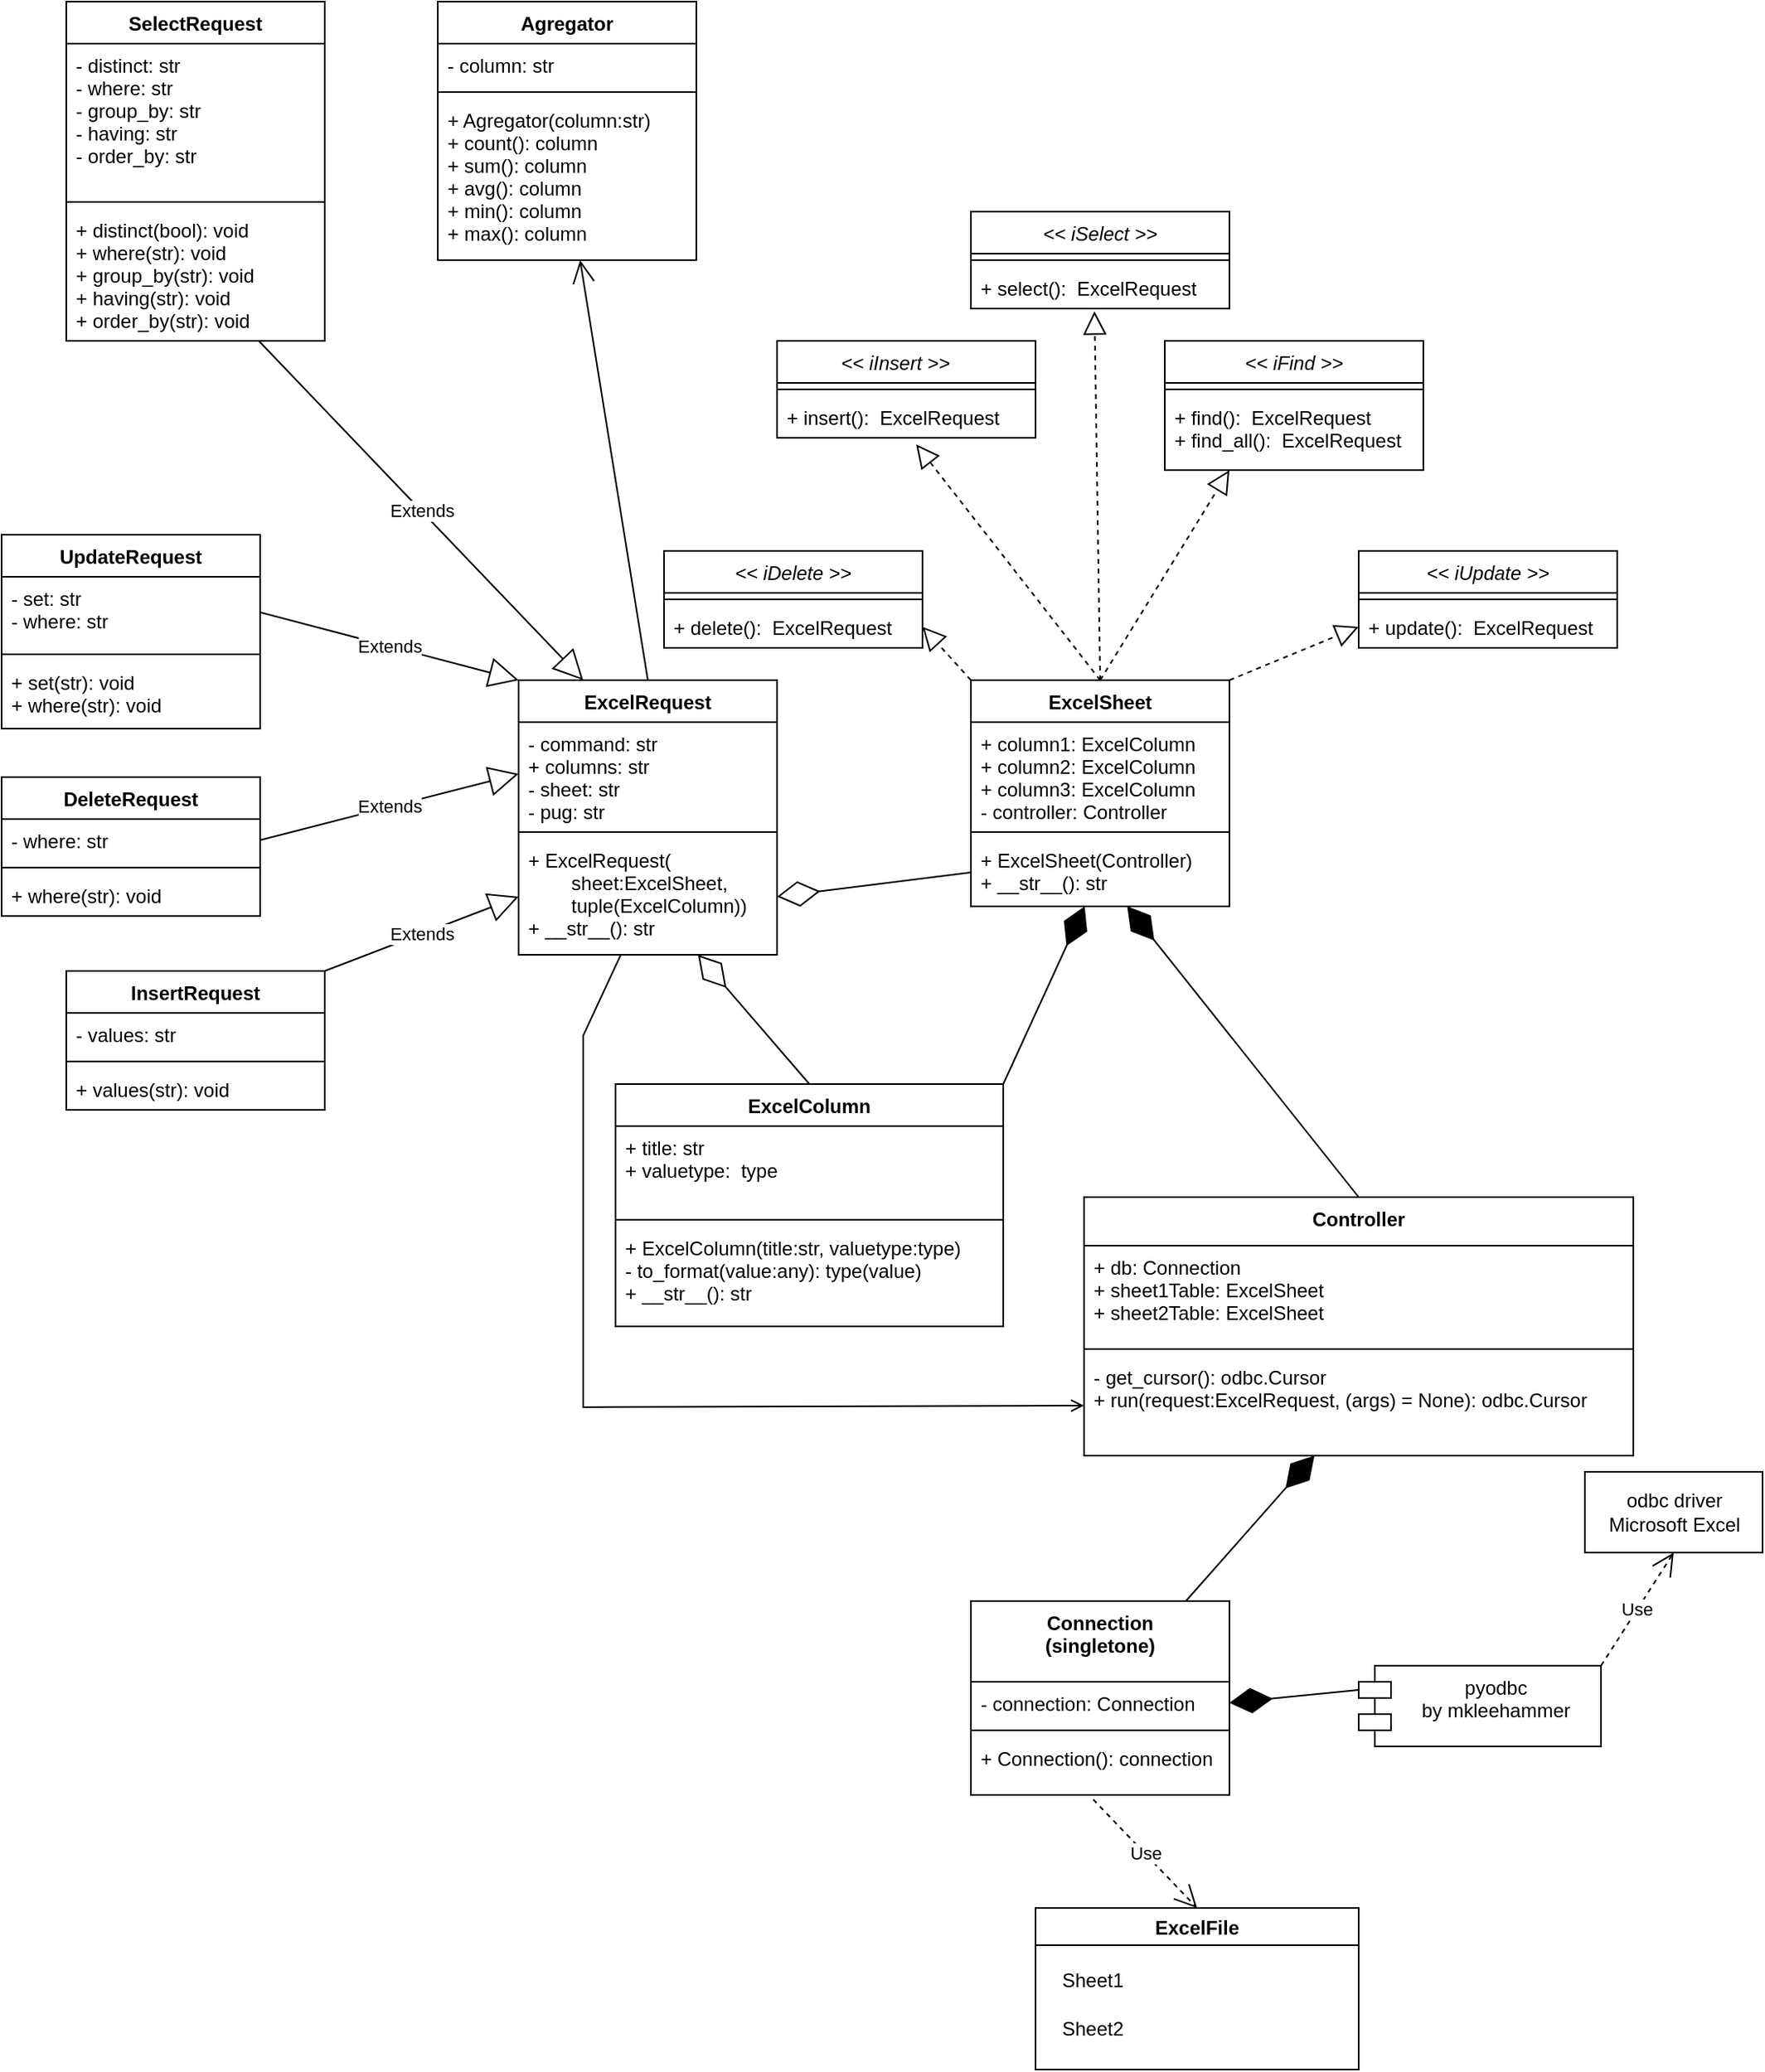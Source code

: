 <mxfile>
    <diagram id="wMF2hKMr8vryYnDa7fS0" name="Page-1">
        <mxGraphModel dx="744" dy="1108" grid="1" gridSize="10" guides="1" tooltips="1" connect="1" arrows="1" fold="1" page="0" pageScale="1" pageWidth="850" pageHeight="1100" math="0" shadow="0">
            <root>
                <mxCell id="0"/>
                <mxCell id="1" parent="0"/>
                <mxCell id="2" value="ExcelFile" style="swimlane;rounded=0;" parent="1" vertex="1">
                    <mxGeometry x="320" y="860" width="200" height="100" as="geometry"/>
                </mxCell>
                <mxCell id="3" value="Sheet1" style="text;html=1;align=center;verticalAlign=middle;resizable=0;points=[];autosize=1;strokeColor=none;fillColor=none;rounded=0;" parent="2" vertex="1">
                    <mxGeometry x="5" y="30" width="60" height="30" as="geometry"/>
                </mxCell>
                <mxCell id="5" value="Sheet2" style="text;html=1;align=center;verticalAlign=middle;resizable=0;points=[];autosize=1;strokeColor=none;fillColor=none;rounded=0;" parent="2" vertex="1">
                    <mxGeometry x="5" y="60" width="60" height="30" as="geometry"/>
                </mxCell>
                <mxCell id="7" value="pyodbc &#10;by mkleehammer" style="shape=module;align=left;spacingLeft=20;align=center;verticalAlign=top;rounded=0;" parent="1" vertex="1">
                    <mxGeometry x="520" y="710" width="150" height="50" as="geometry"/>
                </mxCell>
                <mxCell id="8" value="odbc driver&lt;br&gt;Microsoft Excel" style="html=1;rounded=0;" parent="1" vertex="1">
                    <mxGeometry x="660" y="590" width="110" height="50" as="geometry"/>
                </mxCell>
                <mxCell id="13" value="Connection&#10;(singletone)" style="swimlane;fontStyle=1;align=center;verticalAlign=top;childLayout=stackLayout;horizontal=1;startSize=50;horizontalStack=0;resizeParent=1;resizeParentMax=0;resizeLast=0;collapsible=1;marginBottom=0;rounded=0;" parent="1" vertex="1">
                    <mxGeometry x="280" y="670" width="160" height="120" as="geometry"/>
                </mxCell>
                <mxCell id="14" value="- connection: Connection" style="text;strokeColor=none;fillColor=none;align=left;verticalAlign=top;spacingLeft=4;spacingRight=4;overflow=hidden;rotatable=0;points=[[0,0.5],[1,0.5]];portConstraint=eastwest;rounded=0;" parent="13" vertex="1">
                    <mxGeometry y="50" width="160" height="26" as="geometry"/>
                </mxCell>
                <mxCell id="15" value="" style="line;strokeWidth=1;fillColor=none;align=left;verticalAlign=middle;spacingTop=-1;spacingLeft=3;spacingRight=3;rotatable=0;labelPosition=right;points=[];portConstraint=eastwest;strokeColor=inherit;rounded=0;" parent="13" vertex="1">
                    <mxGeometry y="76" width="160" height="8" as="geometry"/>
                </mxCell>
                <mxCell id="16" value="+ Connection(): connection" style="text;strokeColor=none;fillColor=none;align=left;verticalAlign=top;spacingLeft=4;spacingRight=4;overflow=hidden;rotatable=0;points=[[0,0.5],[1,0.5]];portConstraint=eastwest;rounded=0;" parent="13" vertex="1">
                    <mxGeometry y="84" width="160" height="36" as="geometry"/>
                </mxCell>
                <mxCell id="17" value="Controller" style="swimlane;fontStyle=1;align=center;verticalAlign=top;childLayout=stackLayout;horizontal=1;startSize=30;horizontalStack=0;resizeParent=1;resizeParentMax=0;resizeLast=0;collapsible=1;marginBottom=0;rounded=0;" parent="1" vertex="1">
                    <mxGeometry x="350" y="420" width="340" height="160" as="geometry"/>
                </mxCell>
                <mxCell id="18" value="+ db: Connection&#10;+ sheet1Table: ExcelSheet&#10;+ sheet2Table: ExcelSheet" style="text;strokeColor=none;fillColor=none;align=left;verticalAlign=top;spacingLeft=4;spacingRight=4;overflow=hidden;rotatable=0;points=[[0,0.5],[1,0.5]];portConstraint=eastwest;rounded=0;" parent="17" vertex="1">
                    <mxGeometry y="30" width="340" height="60" as="geometry"/>
                </mxCell>
                <mxCell id="19" value="" style="line;strokeWidth=1;fillColor=none;align=left;verticalAlign=middle;spacingTop=-1;spacingLeft=3;spacingRight=3;rotatable=0;labelPosition=right;points=[];portConstraint=eastwest;strokeColor=inherit;rounded=0;" parent="17" vertex="1">
                    <mxGeometry y="90" width="340" height="8" as="geometry"/>
                </mxCell>
                <mxCell id="20" value="- get_cursor(): odbc.Cursor&#10;+ run(request:ExcelRequest, (args) = None): odbc.Cursor" style="text;strokeColor=none;fillColor=none;align=left;verticalAlign=top;spacingLeft=4;spacingRight=4;overflow=hidden;rotatable=0;points=[[0,0.5],[1,0.5]];portConstraint=eastwest;rounded=0;" parent="17" vertex="1">
                    <mxGeometry y="98" width="340" height="62" as="geometry"/>
                </mxCell>
                <mxCell id="21" value="ExcelSheet" style="swimlane;fontStyle=1;align=center;verticalAlign=top;childLayout=stackLayout;horizontal=1;startSize=26;horizontalStack=0;resizeParent=1;resizeParentMax=0;resizeLast=0;collapsible=1;marginBottom=0;rounded=0;" parent="1" vertex="1">
                    <mxGeometry x="280" y="100" width="160" height="140" as="geometry"/>
                </mxCell>
                <mxCell id="22" value="+ column1: ExcelColumn&#10;+ column2: ExcelColumn&#10;+ column3: ExcelColumn&#10;- controller: Controller" style="text;strokeColor=none;fillColor=none;align=left;verticalAlign=top;spacingLeft=4;spacingRight=4;overflow=hidden;rotatable=0;points=[[0,0.5],[1,0.5]];portConstraint=eastwest;rounded=0;" parent="21" vertex="1">
                    <mxGeometry y="26" width="160" height="64" as="geometry"/>
                </mxCell>
                <mxCell id="23" value="" style="line;strokeWidth=1;fillColor=none;align=left;verticalAlign=middle;spacingTop=-1;spacingLeft=3;spacingRight=3;rotatable=0;labelPosition=right;points=[];portConstraint=eastwest;strokeColor=inherit;rounded=0;" parent="21" vertex="1">
                    <mxGeometry y="90" width="160" height="8" as="geometry"/>
                </mxCell>
                <mxCell id="24" value="+ ExcelSheet(Controller)&#10;+ __str__(): str" style="text;strokeColor=none;fillColor=none;align=left;verticalAlign=top;spacingLeft=4;spacingRight=4;overflow=hidden;rotatable=0;points=[[0,0.5],[1,0.5]];portConstraint=eastwest;rounded=0;" parent="21" vertex="1">
                    <mxGeometry y="98" width="160" height="42" as="geometry"/>
                </mxCell>
                <mxCell id="25" value="ExcelColumn" style="swimlane;fontStyle=1;align=center;verticalAlign=top;childLayout=stackLayout;horizontal=1;startSize=26;horizontalStack=0;resizeParent=1;resizeParentMax=0;resizeLast=0;collapsible=1;marginBottom=0;rounded=0;" parent="1" vertex="1">
                    <mxGeometry x="60" y="350" width="240" height="150" as="geometry"/>
                </mxCell>
                <mxCell id="26" value="+ title: str&#10;+ valuetype:  type" style="text;strokeColor=none;fillColor=none;align=left;verticalAlign=top;spacingLeft=4;spacingRight=4;overflow=hidden;rotatable=0;points=[[0,0.5],[1,0.5]];portConstraint=eastwest;rounded=0;" parent="25" vertex="1">
                    <mxGeometry y="26" width="240" height="54" as="geometry"/>
                </mxCell>
                <mxCell id="27" value="" style="line;strokeWidth=1;fillColor=none;align=left;verticalAlign=middle;spacingTop=-1;spacingLeft=3;spacingRight=3;rotatable=0;labelPosition=right;points=[];portConstraint=eastwest;strokeColor=inherit;rounded=0;" parent="25" vertex="1">
                    <mxGeometry y="80" width="240" height="8" as="geometry"/>
                </mxCell>
                <mxCell id="28" value="+ ExcelColumn(title:str, valuetype:type)&#10;- to_format(value:any): type(value)&#10;+ __str__(): str" style="text;strokeColor=none;fillColor=none;align=left;verticalAlign=top;spacingLeft=4;spacingRight=4;overflow=hidden;rotatable=0;points=[[0,0.5],[1,0.5]];portConstraint=eastwest;rounded=0;" parent="25" vertex="1">
                    <mxGeometry y="88" width="240" height="62" as="geometry"/>
                </mxCell>
                <mxCell id="29" value="ExcelRequest" style="swimlane;fontStyle=1;align=center;verticalAlign=top;childLayout=stackLayout;horizontal=1;startSize=26;horizontalStack=0;resizeParent=1;resizeParentMax=0;resizeLast=0;collapsible=1;marginBottom=0;rounded=0;" parent="1" vertex="1">
                    <mxGeometry y="100" width="160" height="170" as="geometry"/>
                </mxCell>
                <mxCell id="30" value="- command: str&#10;+ columns: str&#10;- sheet: str&#10;- pug: str" style="text;strokeColor=none;fillColor=none;align=left;verticalAlign=top;spacingLeft=4;spacingRight=4;overflow=hidden;rotatable=0;points=[[0,0.5],[1,0.5]];portConstraint=eastwest;rounded=0;" parent="29" vertex="1">
                    <mxGeometry y="26" width="160" height="64" as="geometry"/>
                </mxCell>
                <mxCell id="31" value="" style="line;strokeWidth=1;fillColor=none;align=left;verticalAlign=middle;spacingTop=-1;spacingLeft=3;spacingRight=3;rotatable=0;labelPosition=right;points=[];portConstraint=eastwest;strokeColor=inherit;rounded=0;" parent="29" vertex="1">
                    <mxGeometry y="90" width="160" height="8" as="geometry"/>
                </mxCell>
                <mxCell id="32" value="+ ExcelRequest(&#10;        sheet:ExcelSheet,&#10;        tuple(ExcelColumn))&#10;+ __str__(): str" style="text;strokeColor=none;fillColor=none;align=left;verticalAlign=top;spacingLeft=4;spacingRight=4;overflow=hidden;rotatable=0;points=[[0,0.5],[1,0.5]];portConstraint=eastwest;rounded=0;" parent="29" vertex="1">
                    <mxGeometry y="98" width="160" height="72" as="geometry"/>
                </mxCell>
                <mxCell id="35" value="" style="endArrow=diamondThin;endFill=1;endSize=24;html=1;rounded=0;" parent="1" source="13" target="20" edge="1">
                    <mxGeometry width="160" relative="1" as="geometry">
                        <mxPoint x="310" y="640" as="sourcePoint"/>
                        <mxPoint x="200" y="670" as="targetPoint"/>
                    </mxGeometry>
                </mxCell>
                <mxCell id="36" value="" style="endArrow=diamondThin;endFill=1;endSize=24;html=1;exitX=0.5;exitY=0;exitDx=0;exitDy=0;rounded=0;" parent="1" source="17" target="24" edge="1">
                    <mxGeometry width="160" relative="1" as="geometry">
                        <mxPoint x="340" y="510" as="sourcePoint"/>
                        <mxPoint x="500" y="510" as="targetPoint"/>
                    </mxGeometry>
                </mxCell>
                <mxCell id="37" value="" style="endArrow=diamondThin;endFill=1;endSize=24;html=1;entryX=1;entryY=0.5;entryDx=0;entryDy=0;rounded=0;exitX=0;exitY=0;exitDx=0;exitDy=15;exitPerimeter=0;" parent="1" source="7" target="14" edge="1">
                    <mxGeometry width="160" relative="1" as="geometry">
                        <mxPoint x="470" y="770" as="sourcePoint"/>
                        <mxPoint x="500" y="510" as="targetPoint"/>
                    </mxGeometry>
                </mxCell>
                <mxCell id="38" value="" style="endArrow=diamondThin;endFill=1;endSize=24;html=1;rounded=0;exitX=1;exitY=0;exitDx=0;exitDy=0;" parent="1" source="25" target="24" edge="1">
                    <mxGeometry width="160" relative="1" as="geometry">
                        <mxPoint x="540" y="270" as="sourcePoint"/>
                        <mxPoint x="500" y="510" as="targetPoint"/>
                    </mxGeometry>
                </mxCell>
                <mxCell id="41" value="Use" style="endArrow=open;endSize=12;dashed=1;html=1;entryX=0.5;entryY=1;entryDx=0;entryDy=0;exitX=1;exitY=0;exitDx=0;exitDy=0;rounded=0;" parent="1" source="7" target="8" edge="1">
                    <mxGeometry width="160" relative="1" as="geometry">
                        <mxPoint x="340" y="510" as="sourcePoint"/>
                        <mxPoint x="500" y="510" as="targetPoint"/>
                    </mxGeometry>
                </mxCell>
                <mxCell id="42" value="Use" style="endArrow=open;endSize=12;dashed=1;html=1;entryX=0.5;entryY=0;entryDx=0;entryDy=0;exitX=0.473;exitY=1.078;exitDx=0;exitDy=0;exitPerimeter=0;rounded=0;" parent="1" source="16" target="2" edge="1">
                    <mxGeometry width="160" relative="1" as="geometry">
                        <mxPoint x="370" y="800" as="sourcePoint"/>
                        <mxPoint x="500" y="500" as="targetPoint"/>
                    </mxGeometry>
                </mxCell>
                <mxCell id="43" value="&lt;&lt; iSelect &gt;&gt;" style="swimlane;fontStyle=2;align=center;verticalAlign=top;childLayout=stackLayout;horizontal=1;startSize=26;horizontalStack=0;resizeParent=1;resizeParentMax=0;resizeLast=0;collapsible=1;marginBottom=0;rounded=0;" parent="1" vertex="1">
                    <mxGeometry x="280" y="-190" width="160" height="60" as="geometry"/>
                </mxCell>
                <mxCell id="45" value="" style="line;strokeWidth=1;fillColor=none;align=left;verticalAlign=middle;spacingTop=-1;spacingLeft=3;spacingRight=3;rotatable=0;labelPosition=right;points=[];portConstraint=eastwest;strokeColor=inherit;rounded=0;" parent="43" vertex="1">
                    <mxGeometry y="26" width="160" height="8" as="geometry"/>
                </mxCell>
                <mxCell id="46" value="+ select():  ExcelRequest" style="text;strokeColor=none;fillColor=none;align=left;verticalAlign=top;spacingLeft=4;spacingRight=4;overflow=hidden;rotatable=0;points=[[0,0.5],[1,0.5]];portConstraint=eastwest;rounded=0;" parent="43" vertex="1">
                    <mxGeometry y="34" width="160" height="26" as="geometry"/>
                </mxCell>
                <mxCell id="47" value="&lt;&lt; iFind &gt;&gt;" style="swimlane;fontStyle=2;align=center;verticalAlign=top;childLayout=stackLayout;horizontal=1;startSize=26;horizontalStack=0;resizeParent=1;resizeParentMax=0;resizeLast=0;collapsible=1;marginBottom=0;rounded=0;" parent="1" vertex="1">
                    <mxGeometry x="400" y="-110" width="160" height="80" as="geometry"/>
                </mxCell>
                <mxCell id="48" value="" style="line;strokeWidth=1;fillColor=none;align=left;verticalAlign=middle;spacingTop=-1;spacingLeft=3;spacingRight=3;rotatable=0;labelPosition=right;points=[];portConstraint=eastwest;strokeColor=inherit;rounded=0;" parent="47" vertex="1">
                    <mxGeometry y="26" width="160" height="8" as="geometry"/>
                </mxCell>
                <mxCell id="49" value="+ find():  ExcelRequest&#10;+ find_all():  ExcelRequest" style="text;strokeColor=none;fillColor=none;align=left;verticalAlign=top;spacingLeft=4;spacingRight=4;overflow=hidden;rotatable=0;points=[[0,0.5],[1,0.5]];portConstraint=eastwest;rounded=0;" parent="47" vertex="1">
                    <mxGeometry y="34" width="160" height="46" as="geometry"/>
                </mxCell>
                <mxCell id="50" value="&lt;&lt; iUpdate &gt;&gt;" style="swimlane;fontStyle=2;align=center;verticalAlign=top;childLayout=stackLayout;horizontal=1;startSize=26;horizontalStack=0;resizeParent=1;resizeParentMax=0;resizeLast=0;collapsible=1;marginBottom=0;rounded=0;" parent="1" vertex="1">
                    <mxGeometry x="520" y="20" width="160" height="60" as="geometry"/>
                </mxCell>
                <mxCell id="51" value="" style="line;strokeWidth=1;fillColor=none;align=left;verticalAlign=middle;spacingTop=-1;spacingLeft=3;spacingRight=3;rotatable=0;labelPosition=right;points=[];portConstraint=eastwest;strokeColor=inherit;rounded=0;" parent="50" vertex="1">
                    <mxGeometry y="26" width="160" height="8" as="geometry"/>
                </mxCell>
                <mxCell id="52" value="+ update():  ExcelRequest" style="text;strokeColor=none;fillColor=none;align=left;verticalAlign=top;spacingLeft=4;spacingRight=4;overflow=hidden;rotatable=0;points=[[0,0.5],[1,0.5]];portConstraint=eastwest;rounded=0;" parent="50" vertex="1">
                    <mxGeometry y="34" width="160" height="26" as="geometry"/>
                </mxCell>
                <mxCell id="53" value="&lt;&lt; iDelete &gt;&gt;" style="swimlane;fontStyle=2;align=center;verticalAlign=top;childLayout=stackLayout;horizontal=1;startSize=26;horizontalStack=0;resizeParent=1;resizeParentMax=0;resizeLast=0;collapsible=1;marginBottom=0;rounded=0;" parent="1" vertex="1">
                    <mxGeometry x="90" y="20" width="160" height="60" as="geometry"/>
                </mxCell>
                <mxCell id="54" value="" style="line;strokeWidth=1;fillColor=none;align=left;verticalAlign=middle;spacingTop=-1;spacingLeft=3;spacingRight=3;rotatable=0;labelPosition=right;points=[];portConstraint=eastwest;strokeColor=inherit;rounded=0;" parent="53" vertex="1">
                    <mxGeometry y="26" width="160" height="8" as="geometry"/>
                </mxCell>
                <mxCell id="55" value="+ delete():  ExcelRequest" style="text;strokeColor=none;fillColor=none;align=left;verticalAlign=top;spacingLeft=4;spacingRight=4;overflow=hidden;rotatable=0;points=[[0,0.5],[1,0.5]];portConstraint=eastwest;rounded=0;" parent="53" vertex="1">
                    <mxGeometry y="34" width="160" height="26" as="geometry"/>
                </mxCell>
                <mxCell id="56" value="&lt;&lt; iInsert &gt;&gt;    " style="swimlane;fontStyle=2;align=center;verticalAlign=top;childLayout=stackLayout;horizontal=1;startSize=26;horizontalStack=0;resizeParent=1;resizeParentMax=0;resizeLast=0;collapsible=1;marginBottom=0;rounded=0;" parent="1" vertex="1">
                    <mxGeometry x="160" y="-110" width="160" height="60" as="geometry"/>
                </mxCell>
                <mxCell id="57" value="" style="line;strokeWidth=1;fillColor=none;align=left;verticalAlign=middle;spacingTop=-1;spacingLeft=3;spacingRight=3;rotatable=0;labelPosition=right;points=[];portConstraint=eastwest;strokeColor=inherit;rounded=0;" parent="56" vertex="1">
                    <mxGeometry y="26" width="160" height="8" as="geometry"/>
                </mxCell>
                <mxCell id="58" value="+ insert():  ExcelRequest" style="text;strokeColor=none;fillColor=none;align=left;verticalAlign=top;spacingLeft=4;spacingRight=4;overflow=hidden;rotatable=0;points=[[0,0.5],[1,0.5]];portConstraint=eastwest;rounded=0;" parent="56" vertex="1">
                    <mxGeometry y="34" width="160" height="26" as="geometry"/>
                </mxCell>
                <mxCell id="62" value="" style="endArrow=block;dashed=1;endFill=0;endSize=12;html=1;entryX=0.538;entryY=1.155;entryDx=0;entryDy=0;entryPerimeter=0;exitX=0.5;exitY=0;exitDx=0;exitDy=0;rounded=0;" parent="1" source="21" target="58" edge="1">
                    <mxGeometry width="160" relative="1" as="geometry">
                        <mxPoint x="90" y="60" as="sourcePoint"/>
                        <mxPoint x="250" y="60" as="targetPoint"/>
                    </mxGeometry>
                </mxCell>
                <mxCell id="63" value="" style="endArrow=block;dashed=1;endFill=0;endSize=12;html=1;rounded=0;entryX=0.478;entryY=1.062;entryDx=0;entryDy=0;entryPerimeter=0;exitX=0.5;exitY=0;exitDx=0;exitDy=0;" parent="1" source="21" target="46" edge="1">
                    <mxGeometry width="160" relative="1" as="geometry">
                        <mxPoint x="350" y="90" as="sourcePoint"/>
                        <mxPoint x="500" y="260" as="targetPoint"/>
                    </mxGeometry>
                </mxCell>
                <mxCell id="64" value="" style="endArrow=block;dashed=1;endFill=0;endSize=12;html=1;rounded=0;entryX=0.25;entryY=1;entryDx=0;entryDy=0;exitX=0.5;exitY=0;exitDx=0;exitDy=0;" parent="1" source="21" target="47" edge="1">
                    <mxGeometry width="160" relative="1" as="geometry">
                        <mxPoint x="370" y="110" as="sourcePoint"/>
                        <mxPoint x="366.48" y="-8.388" as="targetPoint"/>
                    </mxGeometry>
                </mxCell>
                <mxCell id="65" value="" style="endArrow=block;dashed=1;endFill=0;endSize=12;html=1;rounded=0;entryX=0;entryY=0.5;entryDx=0;entryDy=0;exitX=1;exitY=0;exitDx=0;exitDy=0;" parent="1" source="21" target="52" edge="1">
                    <mxGeometry width="160" relative="1" as="geometry">
                        <mxPoint x="380" y="120" as="sourcePoint"/>
                        <mxPoint x="376.48" y="1.612" as="targetPoint"/>
                    </mxGeometry>
                </mxCell>
                <mxCell id="66" value="" style="endArrow=block;dashed=1;endFill=0;endSize=12;html=1;rounded=0;entryX=1;entryY=0.5;entryDx=0;entryDy=0;exitX=0;exitY=0;exitDx=0;exitDy=0;" parent="1" source="21" target="55" edge="1">
                    <mxGeometry width="160" relative="1" as="geometry">
                        <mxPoint x="390" y="130" as="sourcePoint"/>
                        <mxPoint x="386.48" y="11.612" as="targetPoint"/>
                    </mxGeometry>
                </mxCell>
                <mxCell id="69" value="" style="endArrow=diamondThin;endFill=0;endSize=24;html=1;exitX=0.5;exitY=0;exitDx=0;exitDy=0;" parent="1" source="25" target="32" edge="1">
                    <mxGeometry width="160" relative="1" as="geometry">
                        <mxPoint x="340" y="420" as="sourcePoint"/>
                        <mxPoint x="500" y="420" as="targetPoint"/>
                    </mxGeometry>
                </mxCell>
                <mxCell id="70" value="" style="endArrow=diamondThin;endFill=0;endSize=24;html=1;entryX=1;entryY=0.5;entryDx=0;entryDy=0;exitX=0;exitY=0.5;exitDx=0;exitDy=0;" parent="1" source="24" target="32" edge="1">
                    <mxGeometry width="160" relative="1" as="geometry">
                        <mxPoint x="340" y="300" as="sourcePoint"/>
                        <mxPoint x="500" y="300" as="targetPoint"/>
                    </mxGeometry>
                </mxCell>
                <mxCell id="71" value="" style="endArrow=none;endFill=0;endSize=12;html=1;exitX=0;exitY=0.5;exitDx=0;exitDy=0;rounded=0;startArrow=open;startFill=0;" parent="1" source="20" target="32" edge="1">
                    <mxGeometry width="160" relative="1" as="geometry">
                        <mxPoint x="60" y="660" as="sourcePoint"/>
                        <mxPoint x="50" y="300" as="targetPoint"/>
                        <Array as="points">
                            <mxPoint x="40" y="550"/>
                            <mxPoint x="40" y="320"/>
                        </Array>
                    </mxGeometry>
                </mxCell>
                <mxCell id="77" value="Extends" style="endArrow=block;endSize=16;endFill=0;html=1;rounded=0;entryX=0.25;entryY=0;entryDx=0;entryDy=0;" parent="1" source="82" target="29" edge="1">
                    <mxGeometry width="160" relative="1" as="geometry">
                        <mxPoint as="sourcePoint"/>
                        <mxPoint x="140" y="300" as="targetPoint"/>
                    </mxGeometry>
                </mxCell>
                <mxCell id="78" value="Extends" style="endArrow=block;endSize=16;endFill=0;html=1;rounded=0;exitX=1;exitY=0.5;exitDx=0;exitDy=0;entryX=0;entryY=0;entryDx=0;entryDy=0;" parent="1" source="84" target="29" edge="1">
                    <mxGeometry width="160" relative="1" as="geometry">
                        <mxPoint x="-90" y="250" as="sourcePoint"/>
                        <mxPoint x="140" y="300" as="targetPoint"/>
                    </mxGeometry>
                </mxCell>
                <mxCell id="79" value="SelectRequest" style="swimlane;fontStyle=1;align=center;verticalAlign=top;childLayout=stackLayout;horizontal=1;startSize=26;horizontalStack=0;resizeParent=1;resizeParentMax=0;resizeLast=0;collapsible=1;marginBottom=0;" parent="1" vertex="1">
                    <mxGeometry x="-280" y="-320" width="160" height="210" as="geometry"/>
                </mxCell>
                <mxCell id="80" value="- distinct: str &#10;- where: str&#10;- group_by: str&#10;- having: str&#10;- order_by: str" style="text;strokeColor=none;fillColor=none;align=left;verticalAlign=top;spacingLeft=4;spacingRight=4;overflow=hidden;rotatable=0;points=[[0,0.5],[1,0.5]];portConstraint=eastwest;" parent="79" vertex="1">
                    <mxGeometry y="26" width="160" height="94" as="geometry"/>
                </mxCell>
                <mxCell id="81" value="" style="line;strokeWidth=1;fillColor=none;align=left;verticalAlign=middle;spacingTop=-1;spacingLeft=3;spacingRight=3;rotatable=0;labelPosition=right;points=[];portConstraint=eastwest;strokeColor=inherit;" parent="79" vertex="1">
                    <mxGeometry y="120" width="160" height="8" as="geometry"/>
                </mxCell>
                <mxCell id="82" value="+ distinct(bool): void&#10;+ where(str): void&#10;+ group_by(str): void&#10;+ having(str): void&#10;+ order_by(str): void" style="text;strokeColor=none;fillColor=none;align=left;verticalAlign=top;spacingLeft=4;spacingRight=4;overflow=hidden;rotatable=0;points=[[0,0.5],[1,0.5]];portConstraint=eastwest;" parent="79" vertex="1">
                    <mxGeometry y="128" width="160" height="82" as="geometry"/>
                </mxCell>
                <mxCell id="83" value="UpdateRequest" style="swimlane;fontStyle=1;align=center;verticalAlign=top;childLayout=stackLayout;horizontal=1;startSize=26;horizontalStack=0;resizeParent=1;resizeParentMax=0;resizeLast=0;collapsible=1;marginBottom=0;" parent="1" vertex="1">
                    <mxGeometry x="-320" y="10" width="160" height="120" as="geometry"/>
                </mxCell>
                <mxCell id="84" value="- set: str&#10;- where: str" style="text;strokeColor=none;fillColor=none;align=left;verticalAlign=top;spacingLeft=4;spacingRight=4;overflow=hidden;rotatable=0;points=[[0,0.5],[1,0.5]];portConstraint=eastwest;" parent="83" vertex="1">
                    <mxGeometry y="26" width="160" height="44" as="geometry"/>
                </mxCell>
                <mxCell id="85" value="" style="line;strokeWidth=1;fillColor=none;align=left;verticalAlign=middle;spacingTop=-1;spacingLeft=3;spacingRight=3;rotatable=0;labelPosition=right;points=[];portConstraint=eastwest;strokeColor=inherit;" parent="83" vertex="1">
                    <mxGeometry y="70" width="160" height="8" as="geometry"/>
                </mxCell>
                <mxCell id="86" value="+ set(str): void&#10;+ where(str): void" style="text;strokeColor=none;fillColor=none;align=left;verticalAlign=top;spacingLeft=4;spacingRight=4;overflow=hidden;rotatable=0;points=[[0,0.5],[1,0.5]];portConstraint=eastwest;" parent="83" vertex="1">
                    <mxGeometry y="78" width="160" height="42" as="geometry"/>
                </mxCell>
                <mxCell id="87" value="DeleteRequest" style="swimlane;fontStyle=1;align=center;verticalAlign=top;childLayout=stackLayout;horizontal=1;startSize=26;horizontalStack=0;resizeParent=1;resizeParentMax=0;resizeLast=0;collapsible=1;marginBottom=0;" parent="1" vertex="1">
                    <mxGeometry x="-320" y="160" width="160" height="86" as="geometry"/>
                </mxCell>
                <mxCell id="88" value="- where: str" style="text;strokeColor=none;fillColor=none;align=left;verticalAlign=top;spacingLeft=4;spacingRight=4;overflow=hidden;rotatable=0;points=[[0,0.5],[1,0.5]];portConstraint=eastwest;" parent="87" vertex="1">
                    <mxGeometry y="26" width="160" height="26" as="geometry"/>
                </mxCell>
                <mxCell id="89" value="" style="line;strokeWidth=1;fillColor=none;align=left;verticalAlign=middle;spacingTop=-1;spacingLeft=3;spacingRight=3;rotatable=0;labelPosition=right;points=[];portConstraint=eastwest;strokeColor=inherit;" parent="87" vertex="1">
                    <mxGeometry y="52" width="160" height="8" as="geometry"/>
                </mxCell>
                <mxCell id="90" value="+ where(str): void" style="text;strokeColor=none;fillColor=none;align=left;verticalAlign=top;spacingLeft=4;spacingRight=4;overflow=hidden;rotatable=0;points=[[0,0.5],[1,0.5]];portConstraint=eastwest;" parent="87" vertex="1">
                    <mxGeometry y="60" width="160" height="26" as="geometry"/>
                </mxCell>
                <mxCell id="91" value="Extends" style="endArrow=block;endSize=16;endFill=0;html=1;rounded=0;exitX=1;exitY=0.5;exitDx=0;exitDy=0;entryX=0;entryY=0.5;entryDx=0;entryDy=0;" parent="1" source="88" target="30" edge="1">
                    <mxGeometry x="0.005" width="160" relative="1" as="geometry">
                        <mxPoint x="-150" y="89" as="sourcePoint"/>
                        <mxPoint x="10" y="110" as="targetPoint"/>
                        <mxPoint as="offset"/>
                    </mxGeometry>
                </mxCell>
                <mxCell id="93" value="InsertRequest" style="swimlane;fontStyle=1;align=center;verticalAlign=top;childLayout=stackLayout;horizontal=1;startSize=26;horizontalStack=0;resizeParent=1;resizeParentMax=0;resizeLast=0;collapsible=1;marginBottom=0;" parent="1" vertex="1">
                    <mxGeometry x="-280" y="280" width="160" height="86" as="geometry"/>
                </mxCell>
                <mxCell id="94" value="- values: str" style="text;strokeColor=none;fillColor=none;align=left;verticalAlign=top;spacingLeft=4;spacingRight=4;overflow=hidden;rotatable=0;points=[[0,0.5],[1,0.5]];portConstraint=eastwest;" parent="93" vertex="1">
                    <mxGeometry y="26" width="160" height="26" as="geometry"/>
                </mxCell>
                <mxCell id="95" value="" style="line;strokeWidth=1;fillColor=none;align=left;verticalAlign=middle;spacingTop=-1;spacingLeft=3;spacingRight=3;rotatable=0;labelPosition=right;points=[];portConstraint=eastwest;strokeColor=inherit;" parent="93" vertex="1">
                    <mxGeometry y="52" width="160" height="8" as="geometry"/>
                </mxCell>
                <mxCell id="96" value="+ values(str): void" style="text;strokeColor=none;fillColor=none;align=left;verticalAlign=top;spacingLeft=4;spacingRight=4;overflow=hidden;rotatable=0;points=[[0,0.5],[1,0.5]];portConstraint=eastwest;" parent="93" vertex="1">
                    <mxGeometry y="60" width="160" height="26" as="geometry"/>
                </mxCell>
                <mxCell id="97" value="Extends" style="endArrow=block;endSize=16;endFill=0;html=1;rounded=0;exitX=1;exitY=0;exitDx=0;exitDy=0;entryX=0;entryY=0.5;entryDx=0;entryDy=0;" parent="1" source="93" target="32" edge="1">
                    <mxGeometry x="0.005" width="160" relative="1" as="geometry">
                        <mxPoint x="-150" y="209" as="sourcePoint"/>
                        <mxPoint x="10" y="168" as="targetPoint"/>
                        <mxPoint as="offset"/>
                    </mxGeometry>
                </mxCell>
                <mxCell id="98" value="Agregator" style="swimlane;fontStyle=1;align=center;verticalAlign=top;childLayout=stackLayout;horizontal=1;startSize=26;horizontalStack=0;resizeParent=1;resizeParentMax=0;resizeLast=0;collapsible=1;marginBottom=0;" parent="1" vertex="1">
                    <mxGeometry x="-50" y="-320" width="160" height="160" as="geometry"/>
                </mxCell>
                <mxCell id="99" value="- column: str" style="text;strokeColor=none;fillColor=none;align=left;verticalAlign=top;spacingLeft=4;spacingRight=4;overflow=hidden;rotatable=0;points=[[0,0.5],[1,0.5]];portConstraint=eastwest;" parent="98" vertex="1">
                    <mxGeometry y="26" width="160" height="26" as="geometry"/>
                </mxCell>
                <mxCell id="100" value="" style="line;strokeWidth=1;fillColor=none;align=left;verticalAlign=middle;spacingTop=-1;spacingLeft=3;spacingRight=3;rotatable=0;labelPosition=right;points=[];portConstraint=eastwest;strokeColor=inherit;" parent="98" vertex="1">
                    <mxGeometry y="52" width="160" height="8" as="geometry"/>
                </mxCell>
                <mxCell id="101" value="+ Agregator(column:str)&#10;+ count(): column&#10;+ sum(): column&#10;+ avg(): column&#10;+ min(): column&#10;+ max(): column" style="text;strokeColor=none;fillColor=none;align=left;verticalAlign=top;spacingLeft=4;spacingRight=4;overflow=hidden;rotatable=0;points=[[0,0.5],[1,0.5]];portConstraint=eastwest;" parent="98" vertex="1">
                    <mxGeometry y="60" width="160" height="100" as="geometry"/>
                </mxCell>
                <mxCell id="102" value="" style="endArrow=open;endFill=1;endSize=12;html=1;rounded=0;exitX=0.5;exitY=0;exitDx=0;exitDy=0;" parent="1" source="29" target="101" edge="1">
                    <mxGeometry width="160" relative="1" as="geometry">
                        <mxPoint x="-60" y="-90" as="sourcePoint"/>
                        <mxPoint x="100" y="-90" as="targetPoint"/>
                    </mxGeometry>
                </mxCell>
            </root>
        </mxGraphModel>
    </diagram>
</mxfile>